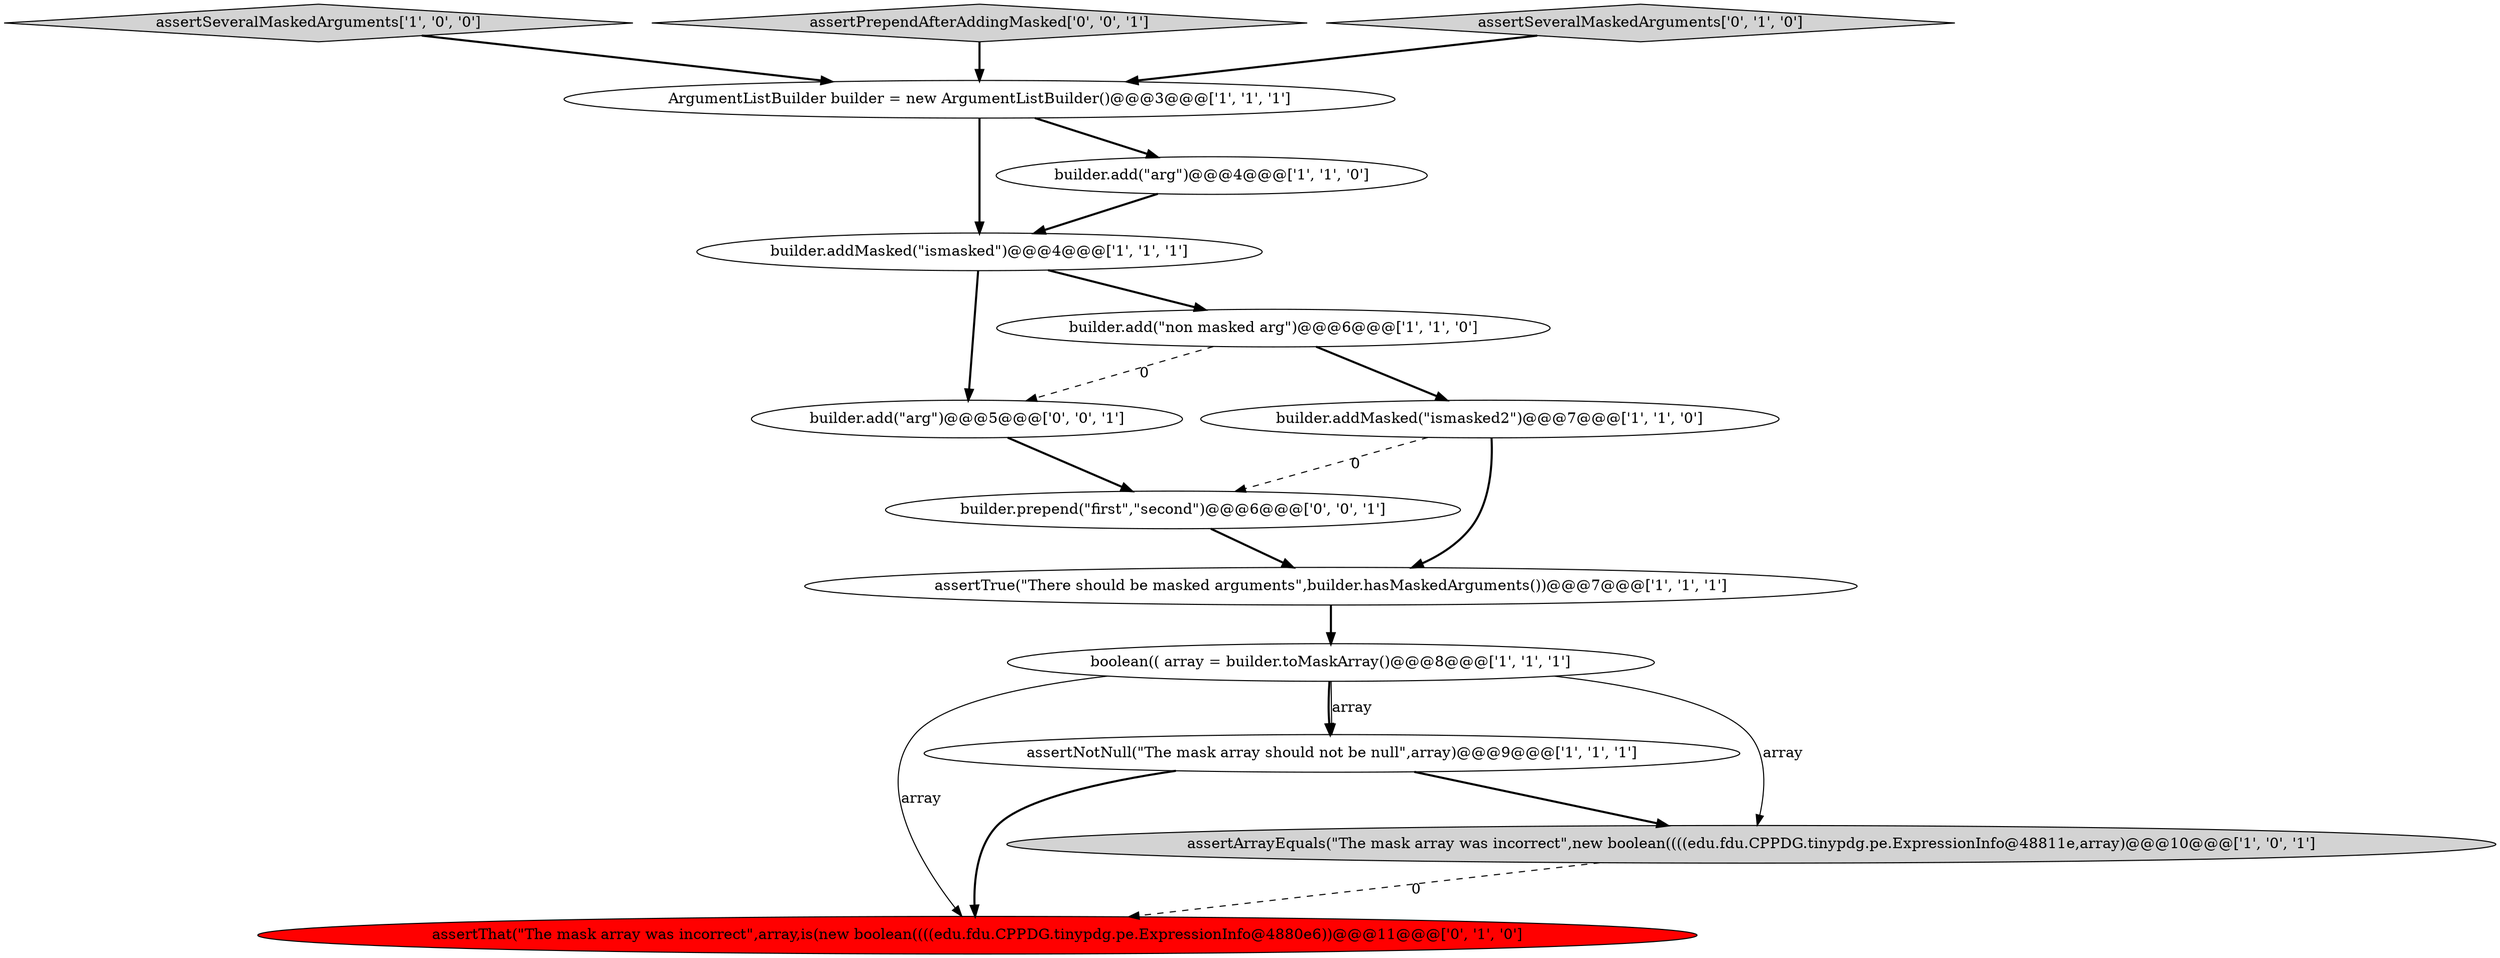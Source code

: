 digraph {
11 [style = filled, label = "assertThat(\"The mask array was incorrect\",array,is(new boolean((((edu.fdu.CPPDG.tinypdg.pe.ExpressionInfo@4880e6))@@@11@@@['0', '1', '0']", fillcolor = red, shape = ellipse image = "AAA1AAABBB2BBB"];
14 [style = filled, label = "builder.add(\"arg\")@@@5@@@['0', '0', '1']", fillcolor = white, shape = ellipse image = "AAA0AAABBB3BBB"];
3 [style = filled, label = "boolean(( array = builder.toMaskArray()@@@8@@@['1', '1', '1']", fillcolor = white, shape = ellipse image = "AAA0AAABBB1BBB"];
0 [style = filled, label = "assertTrue(\"There should be masked arguments\",builder.hasMaskedArguments())@@@7@@@['1', '1', '1']", fillcolor = white, shape = ellipse image = "AAA0AAABBB1BBB"];
9 [style = filled, label = "builder.addMasked(\"ismasked\")@@@4@@@['1', '1', '1']", fillcolor = white, shape = ellipse image = "AAA0AAABBB1BBB"];
5 [style = filled, label = "assertNotNull(\"The mask array should not be null\",array)@@@9@@@['1', '1', '1']", fillcolor = white, shape = ellipse image = "AAA0AAABBB1BBB"];
7 [style = filled, label = "assertSeveralMaskedArguments['1', '0', '0']", fillcolor = lightgray, shape = diamond image = "AAA0AAABBB1BBB"];
13 [style = filled, label = "assertPrependAfterAddingMasked['0', '0', '1']", fillcolor = lightgray, shape = diamond image = "AAA0AAABBB3BBB"];
10 [style = filled, label = "assertSeveralMaskedArguments['0', '1', '0']", fillcolor = lightgray, shape = diamond image = "AAA0AAABBB2BBB"];
12 [style = filled, label = "builder.prepend(\"first\",\"second\")@@@6@@@['0', '0', '1']", fillcolor = white, shape = ellipse image = "AAA0AAABBB3BBB"];
4 [style = filled, label = "builder.add(\"arg\")@@@4@@@['1', '1', '0']", fillcolor = white, shape = ellipse image = "AAA0AAABBB1BBB"];
2 [style = filled, label = "builder.addMasked(\"ismasked2\")@@@7@@@['1', '1', '0']", fillcolor = white, shape = ellipse image = "AAA0AAABBB1BBB"];
1 [style = filled, label = "builder.add(\"non masked arg\")@@@6@@@['1', '1', '0']", fillcolor = white, shape = ellipse image = "AAA0AAABBB1BBB"];
6 [style = filled, label = "assertArrayEquals(\"The mask array was incorrect\",new boolean((((edu.fdu.CPPDG.tinypdg.pe.ExpressionInfo@48811e,array)@@@10@@@['1', '0', '1']", fillcolor = lightgray, shape = ellipse image = "AAA0AAABBB1BBB"];
8 [style = filled, label = "ArgumentListBuilder builder = new ArgumentListBuilder()@@@3@@@['1', '1', '1']", fillcolor = white, shape = ellipse image = "AAA0AAABBB1BBB"];
0->3 [style = bold, label=""];
4->9 [style = bold, label=""];
3->6 [style = solid, label="array"];
1->14 [style = dashed, label="0"];
6->11 [style = dashed, label="0"];
7->8 [style = bold, label=""];
12->0 [style = bold, label=""];
2->12 [style = dashed, label="0"];
3->5 [style = bold, label=""];
2->0 [style = bold, label=""];
3->11 [style = solid, label="array"];
5->6 [style = bold, label=""];
10->8 [style = bold, label=""];
14->12 [style = bold, label=""];
3->5 [style = solid, label="array"];
8->9 [style = bold, label=""];
9->14 [style = bold, label=""];
1->2 [style = bold, label=""];
5->11 [style = bold, label=""];
8->4 [style = bold, label=""];
13->8 [style = bold, label=""];
9->1 [style = bold, label=""];
}
